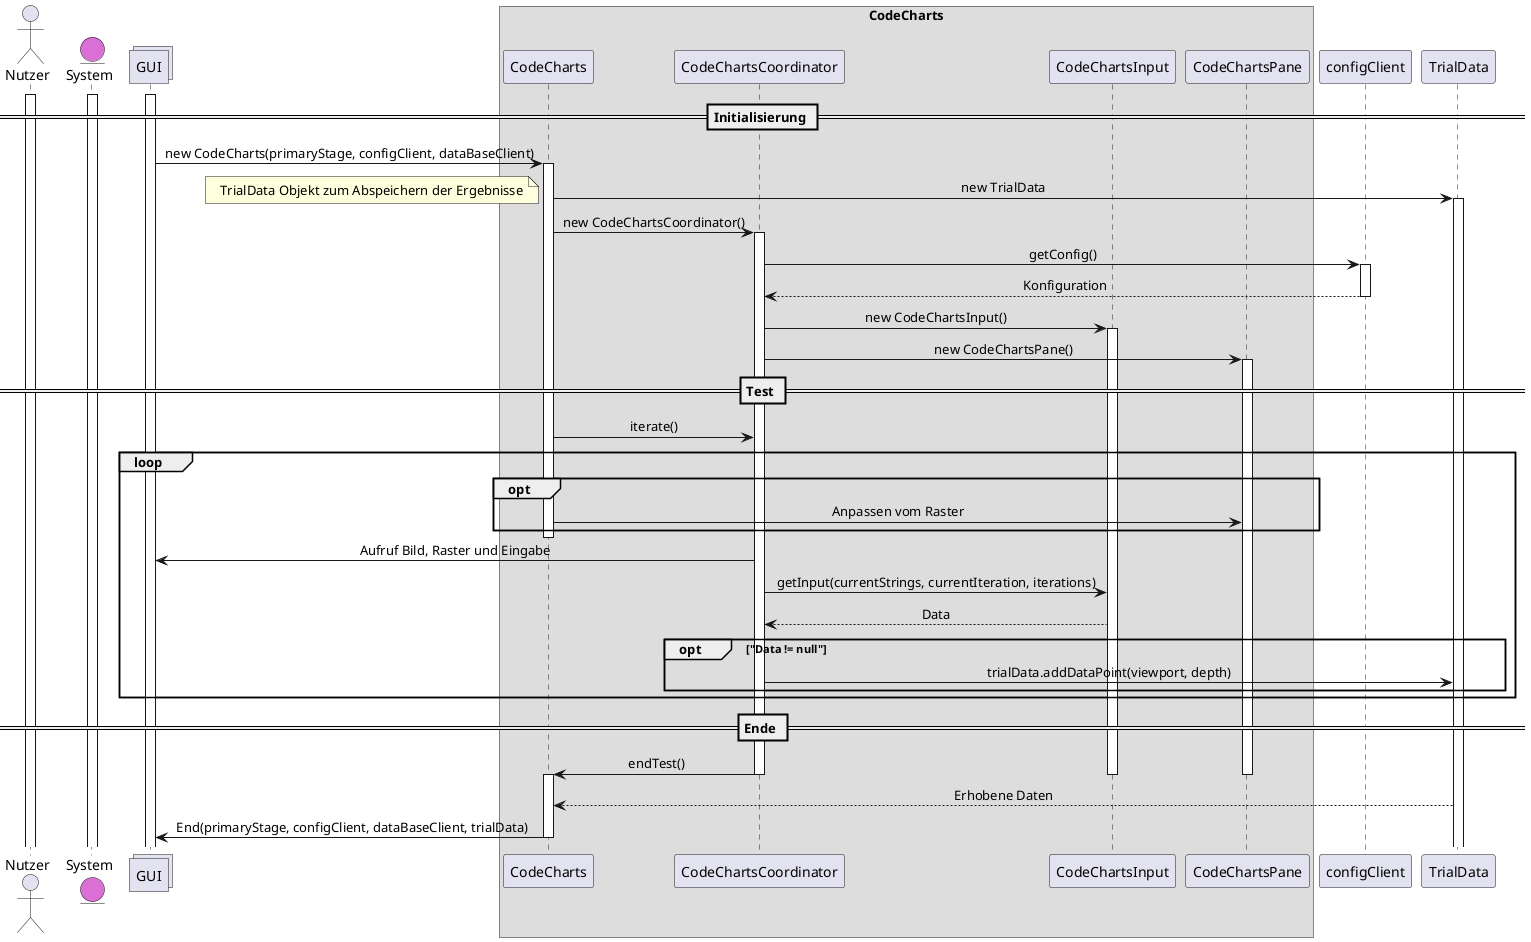 @startuml codecharts
skinparam defaultTextAlignment center

actor       Nutzer          as n
entity      System          as s    #DA70D5
collections GUI             as g

box CodeCharts

participant CodeCharts              as cc
participant CodeChartsCoordinator   as co
participant CodeChartsInput         as ci
participant CodeChartsPane          as cp
end box

participant configClient            as c
participant TrialData               as td

activate n
activate s
activate g

== Initialisierung ==
g -> cc : new CodeCharts(primaryStage, configClient, dataBaseClient)
activate cc
cc -> td : new TrialData
activate td
note left: TrialData Objekt zum Abspeichern der Ergebnisse
cc -> co : new CodeChartsCoordinator()
activate co
co -> c : getConfig()
activate c
c --> co : Konfiguration
deactivate c
co -> ci : new CodeChartsInput()
activate ci
co -> cp : new CodeChartsPane()
activate cp

== Test ==
cc -> co : iterate()
loop
    opt
        cc -> cp : Anpassen vom Raster
    end
    deactivate cc
    activate co
    co -> g : Aufruf Bild, Raster und Eingabe
    co -> ci : getInput(currentStrings, currentIteration, iterations)
    ci --> co : Data
    opt "Data != null"
        co -> td : trialData.addDataPoint(viewport, depth)
    end
end

== Ende ==
co -> cc : endTest()
deactivate co
deactivate cp
deactivate ci
activate cc
td --> cc : Erhobene Daten
cc -> g : End(primaryStage, configClient, dataBaseClient, trialData)
deactivate cc

@enduml
